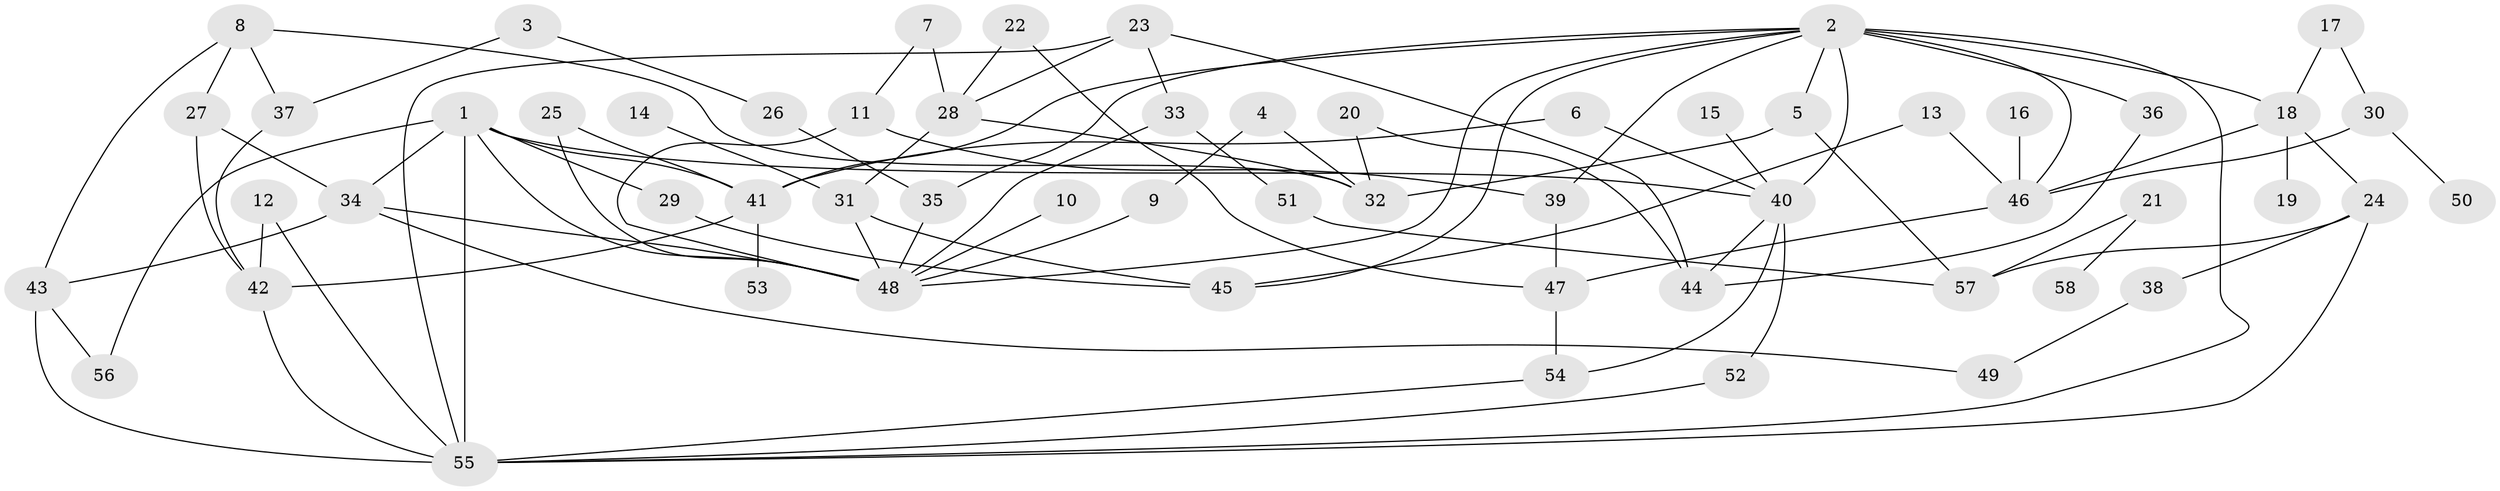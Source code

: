 // original degree distribution, {3: 0.1724137931034483, 5: 0.0603448275862069, 7: 0.02586206896551724, 4: 0.1724137931034483, 6: 0.008620689655172414, 2: 0.31896551724137934, 9: 0.008620689655172414, 1: 0.23275862068965517}
// Generated by graph-tools (version 1.1) at 2025/25/03/09/25 03:25:30]
// undirected, 58 vertices, 96 edges
graph export_dot {
graph [start="1"]
  node [color=gray90,style=filled];
  1;
  2;
  3;
  4;
  5;
  6;
  7;
  8;
  9;
  10;
  11;
  12;
  13;
  14;
  15;
  16;
  17;
  18;
  19;
  20;
  21;
  22;
  23;
  24;
  25;
  26;
  27;
  28;
  29;
  30;
  31;
  32;
  33;
  34;
  35;
  36;
  37;
  38;
  39;
  40;
  41;
  42;
  43;
  44;
  45;
  46;
  47;
  48;
  49;
  50;
  51;
  52;
  53;
  54;
  55;
  56;
  57;
  58;
  1 -- 29 [weight=1.0];
  1 -- 34 [weight=1.0];
  1 -- 40 [weight=1.0];
  1 -- 41 [weight=1.0];
  1 -- 48 [weight=1.0];
  1 -- 55 [weight=1.0];
  1 -- 56 [weight=1.0];
  2 -- 5 [weight=1.0];
  2 -- 18 [weight=1.0];
  2 -- 35 [weight=1.0];
  2 -- 36 [weight=1.0];
  2 -- 39 [weight=1.0];
  2 -- 40 [weight=1.0];
  2 -- 41 [weight=1.0];
  2 -- 45 [weight=1.0];
  2 -- 46 [weight=2.0];
  2 -- 48 [weight=1.0];
  2 -- 55 [weight=1.0];
  3 -- 26 [weight=1.0];
  3 -- 37 [weight=1.0];
  4 -- 9 [weight=1.0];
  4 -- 32 [weight=1.0];
  5 -- 32 [weight=1.0];
  5 -- 57 [weight=1.0];
  6 -- 40 [weight=1.0];
  6 -- 41 [weight=1.0];
  7 -- 11 [weight=1.0];
  7 -- 28 [weight=2.0];
  8 -- 27 [weight=1.0];
  8 -- 32 [weight=1.0];
  8 -- 37 [weight=1.0];
  8 -- 43 [weight=1.0];
  9 -- 48 [weight=1.0];
  10 -- 48 [weight=1.0];
  11 -- 39 [weight=1.0];
  11 -- 48 [weight=1.0];
  12 -- 42 [weight=1.0];
  12 -- 55 [weight=1.0];
  13 -- 45 [weight=1.0];
  13 -- 46 [weight=1.0];
  14 -- 31 [weight=1.0];
  15 -- 40 [weight=1.0];
  16 -- 46 [weight=1.0];
  17 -- 18 [weight=1.0];
  17 -- 30 [weight=1.0];
  18 -- 19 [weight=1.0];
  18 -- 24 [weight=1.0];
  18 -- 46 [weight=1.0];
  20 -- 32 [weight=1.0];
  20 -- 44 [weight=1.0];
  21 -- 57 [weight=1.0];
  21 -- 58 [weight=1.0];
  22 -- 28 [weight=1.0];
  22 -- 47 [weight=1.0];
  23 -- 28 [weight=1.0];
  23 -- 33 [weight=1.0];
  23 -- 44 [weight=1.0];
  23 -- 55 [weight=1.0];
  24 -- 38 [weight=1.0];
  24 -- 55 [weight=1.0];
  24 -- 57 [weight=1.0];
  25 -- 41 [weight=1.0];
  25 -- 48 [weight=1.0];
  26 -- 35 [weight=1.0];
  27 -- 34 [weight=1.0];
  27 -- 42 [weight=1.0];
  28 -- 31 [weight=1.0];
  28 -- 32 [weight=1.0];
  29 -- 45 [weight=1.0];
  30 -- 46 [weight=1.0];
  30 -- 50 [weight=1.0];
  31 -- 45 [weight=1.0];
  31 -- 48 [weight=1.0];
  33 -- 48 [weight=1.0];
  33 -- 51 [weight=1.0];
  34 -- 43 [weight=1.0];
  34 -- 48 [weight=1.0];
  34 -- 49 [weight=1.0];
  35 -- 48 [weight=1.0];
  36 -- 44 [weight=1.0];
  37 -- 42 [weight=1.0];
  38 -- 49 [weight=1.0];
  39 -- 47 [weight=1.0];
  40 -- 44 [weight=1.0];
  40 -- 52 [weight=1.0];
  40 -- 54 [weight=1.0];
  41 -- 42 [weight=1.0];
  41 -- 53 [weight=1.0];
  42 -- 55 [weight=1.0];
  43 -- 55 [weight=1.0];
  43 -- 56 [weight=1.0];
  46 -- 47 [weight=1.0];
  47 -- 54 [weight=1.0];
  51 -- 57 [weight=1.0];
  52 -- 55 [weight=1.0];
  54 -- 55 [weight=1.0];
}
